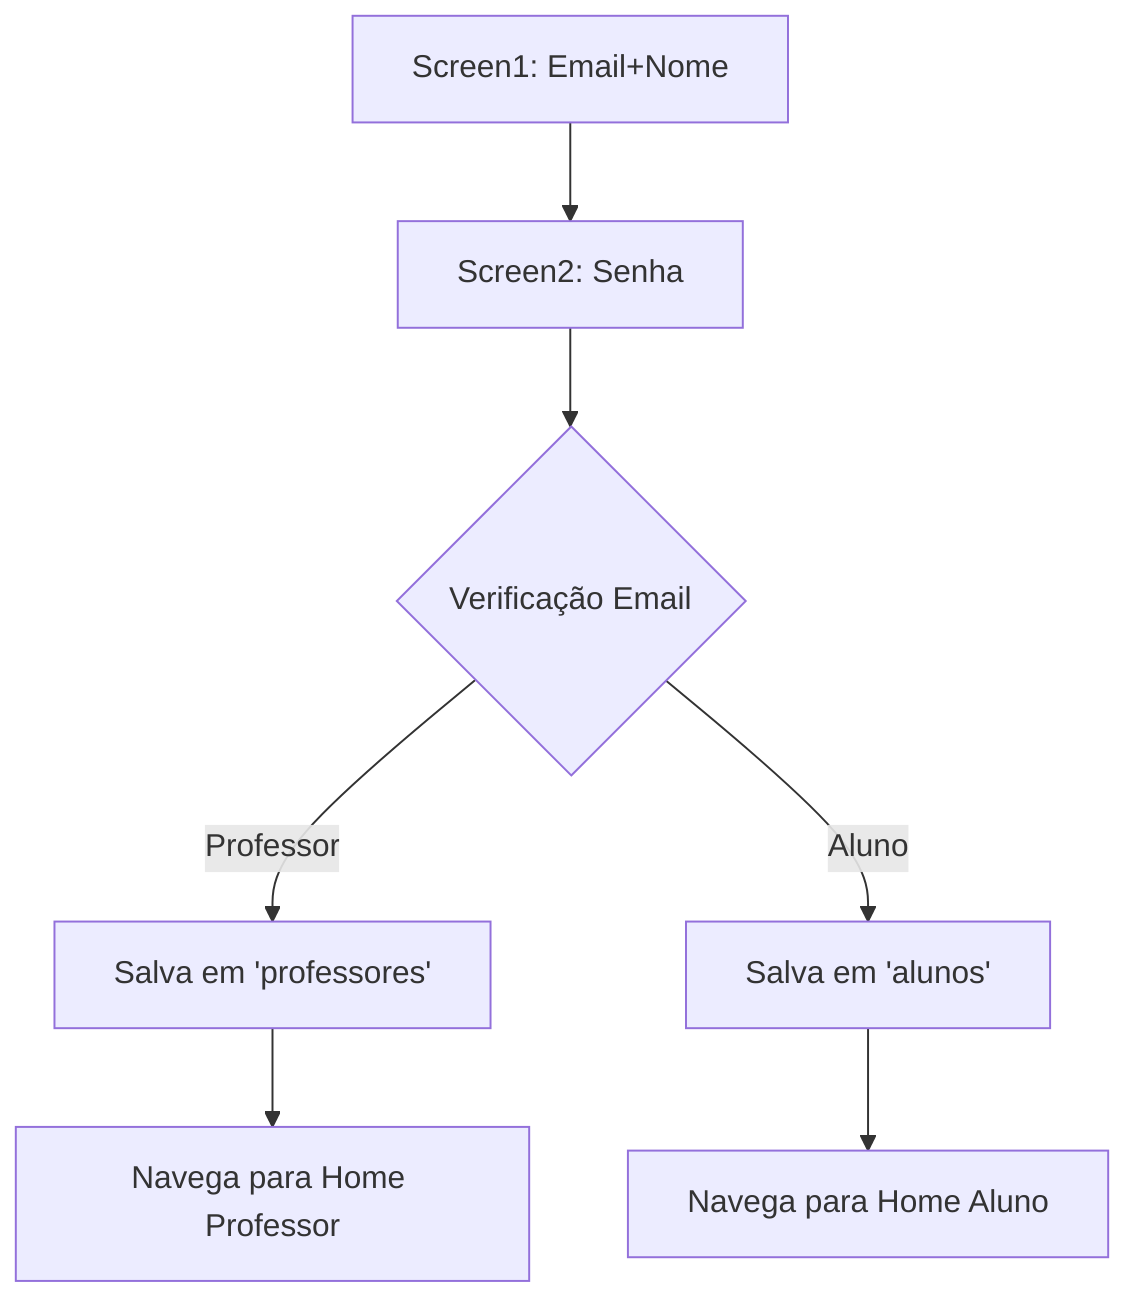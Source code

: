 graph TD
  A[Screen1: Email+Nome] --> B[Screen2: Senha]
  B --> C{Verificação Email}
  C -->|Professor| D[Salva em 'professores']
  C -->|Aluno| E[Salva em 'alunos']
  D --> F[Navega para Home Professor]
  E --> G[Navega para Home Aluno]